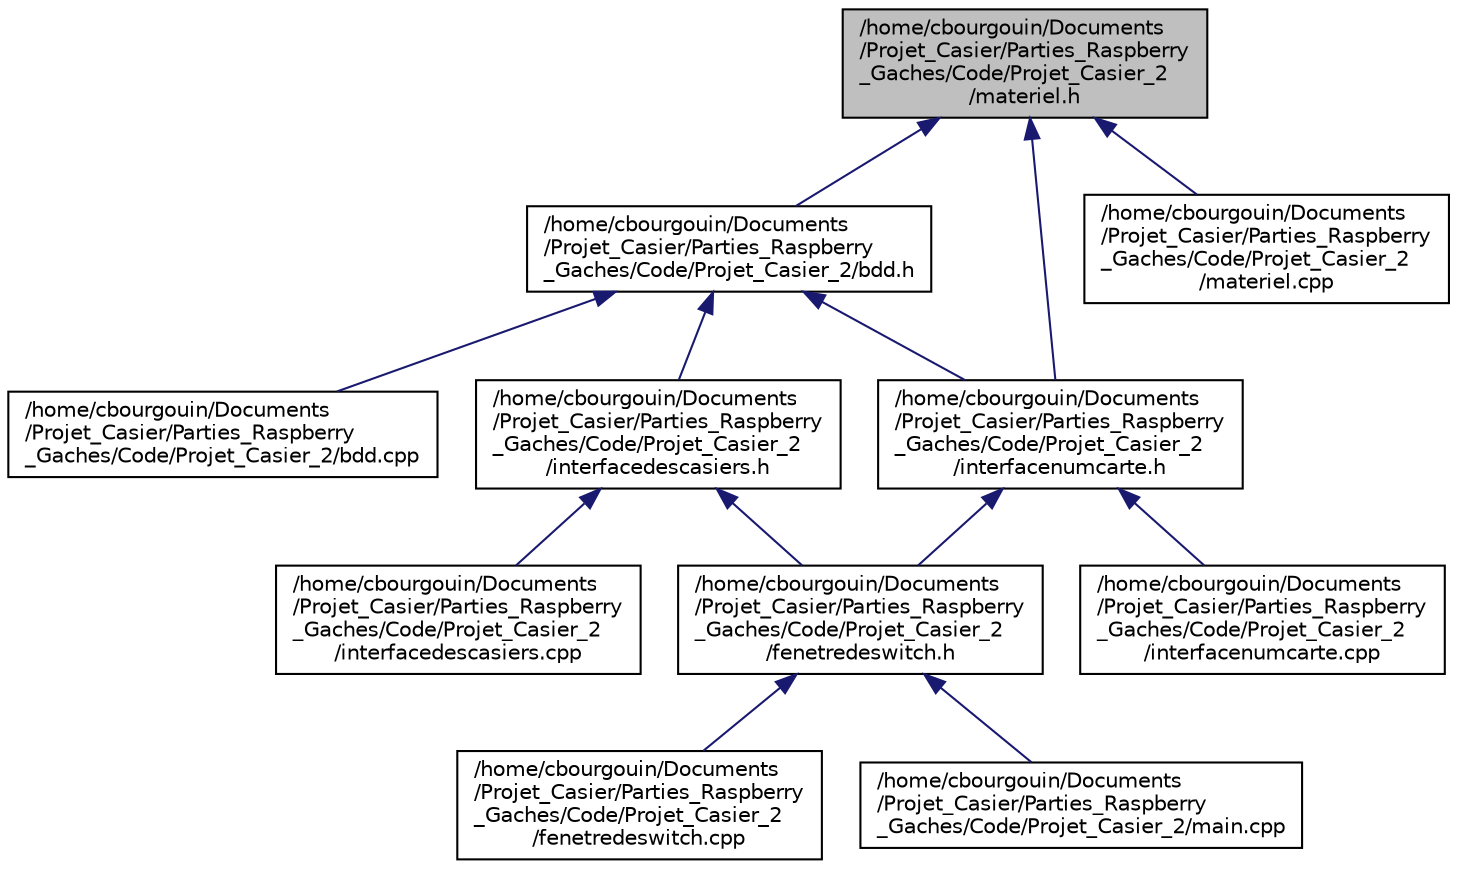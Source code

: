 digraph "/home/cbourgouin/Documents/Projet_Casier/Parties_Raspberry_Gaches/Code/Projet_Casier_2/materiel.h"
{
 // LATEX_PDF_SIZE
  edge [fontname="Helvetica",fontsize="10",labelfontname="Helvetica",labelfontsize="10"];
  node [fontname="Helvetica",fontsize="10",shape=record];
  Node1 [label="/home/cbourgouin/Documents\l/Projet_Casier/Parties_Raspberry\l_Gaches/Code/Projet_Casier_2\l/materiel.h",height=0.2,width=0.4,color="black", fillcolor="grey75", style="filled", fontcolor="black",tooltip="Déclaration de la classe Materiel."];
  Node1 -> Node2 [dir="back",color="midnightblue",fontsize="10",style="solid",fontname="Helvetica"];
  Node2 [label="/home/cbourgouin/Documents\l/Projet_Casier/Parties_Raspberry\l_Gaches/Code/Projet_Casier_2/bdd.h",height=0.2,width=0.4,color="black", fillcolor="white", style="filled",URL="$bdd_8h.html",tooltip="Déclaration de la classe BDD."];
  Node2 -> Node3 [dir="back",color="midnightblue",fontsize="10",style="solid",fontname="Helvetica"];
  Node3 [label="/home/cbourgouin/Documents\l/Projet_Casier/Parties_Raspberry\l_Gaches/Code/Projet_Casier_2/bdd.cpp",height=0.2,width=0.4,color="black", fillcolor="white", style="filled",URL="$bdd_8cpp.html",tooltip="Implémentation de la classe BDD."];
  Node2 -> Node4 [dir="back",color="midnightblue",fontsize="10",style="solid",fontname="Helvetica"];
  Node4 [label="/home/cbourgouin/Documents\l/Projet_Casier/Parties_Raspberry\l_Gaches/Code/Projet_Casier_2\l/interfacedescasiers.h",height=0.2,width=0.4,color="black", fillcolor="white", style="filled",URL="$interfacedescasiers_8h.html",tooltip=" "];
  Node4 -> Node5 [dir="back",color="midnightblue",fontsize="10",style="solid",fontname="Helvetica"];
  Node5 [label="/home/cbourgouin/Documents\l/Projet_Casier/Parties_Raspberry\l_Gaches/Code/Projet_Casier_2\l/fenetredeswitch.h",height=0.2,width=0.4,color="black", fillcolor="white", style="filled",URL="$fenetredeswitch_8h.html",tooltip="Déclaration de la classe visuel fenetreDeSwitch."];
  Node5 -> Node6 [dir="back",color="midnightblue",fontsize="10",style="solid",fontname="Helvetica"];
  Node6 [label="/home/cbourgouin/Documents\l/Projet_Casier/Parties_Raspberry\l_Gaches/Code/Projet_Casier_2\l/fenetredeswitch.cpp",height=0.2,width=0.4,color="black", fillcolor="white", style="filled",URL="$fenetredeswitch_8cpp.html",tooltip="Implémentation de la classe visuel fenetreDeSwitch."];
  Node5 -> Node7 [dir="back",color="midnightblue",fontsize="10",style="solid",fontname="Helvetica"];
  Node7 [label="/home/cbourgouin/Documents\l/Projet_Casier/Parties_Raspberry\l_Gaches/Code/Projet_Casier_2/main.cpp",height=0.2,width=0.4,color="black", fillcolor="white", style="filled",URL="$main_8cpp.html",tooltip=" "];
  Node4 -> Node8 [dir="back",color="midnightblue",fontsize="10",style="solid",fontname="Helvetica"];
  Node8 [label="/home/cbourgouin/Documents\l/Projet_Casier/Parties_Raspberry\l_Gaches/Code/Projet_Casier_2\l/interfacedescasiers.cpp",height=0.2,width=0.4,color="black", fillcolor="white", style="filled",URL="$interfacedescasiers_8cpp.html",tooltip="Implémentation de la classe visuel InterfaceDesCasiers."];
  Node2 -> Node9 [dir="back",color="midnightblue",fontsize="10",style="solid",fontname="Helvetica"];
  Node9 [label="/home/cbourgouin/Documents\l/Projet_Casier/Parties_Raspberry\l_Gaches/Code/Projet_Casier_2\l/interfacenumcarte.h",height=0.2,width=0.4,color="black", fillcolor="white", style="filled",URL="$interfacenumcarte_8h.html",tooltip="Déclaration de la classe visuel InterfaceNumCarte."];
  Node9 -> Node5 [dir="back",color="midnightblue",fontsize="10",style="solid",fontname="Helvetica"];
  Node9 -> Node10 [dir="back",color="midnightblue",fontsize="10",style="solid",fontname="Helvetica"];
  Node10 [label="/home/cbourgouin/Documents\l/Projet_Casier/Parties_Raspberry\l_Gaches/Code/Projet_Casier_2\l/interfacenumcarte.cpp",height=0.2,width=0.4,color="black", fillcolor="white", style="filled",URL="$interfacenumcarte_8cpp.html",tooltip="Implémentation de la classe visuel InterfaceNumCarte."];
  Node1 -> Node9 [dir="back",color="midnightblue",fontsize="10",style="solid",fontname="Helvetica"];
  Node1 -> Node11 [dir="back",color="midnightblue",fontsize="10",style="solid",fontname="Helvetica"];
  Node11 [label="/home/cbourgouin/Documents\l/Projet_Casier/Parties_Raspberry\l_Gaches/Code/Projet_Casier_2\l/materiel.cpp",height=0.2,width=0.4,color="black", fillcolor="white", style="filled",URL="$materiel_8cpp.html",tooltip="Implémentation de la classe Materiel."];
}
